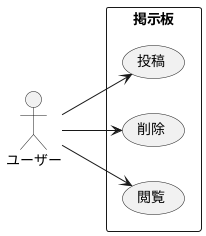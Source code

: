 @startuml
left to right direction

actor ユーザー

rectangle 掲示板{
	ユーザー --> (投稿)
	ユーザー --> (削除)
	ユーザー --> (閲覧)
}

@enduml